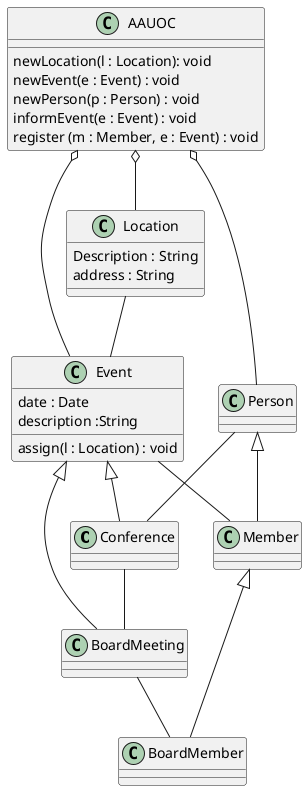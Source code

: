 @startuml


Conference -- BoardMeeting
Event <|-- Conference
Event <|-- BoardMeeting

Person <|-- Member
Member <|-- BoardMember

Person -- Conference
BoardMeeting -- BoardMember
Event -- Member
Location -- Event

AAUOC o-- Person
AAUOC o-- Event
AAUOC o-- Location

class AAUOC{
newLocation(l : Location): void
newEvent(e : Event) : void
newPerson(p : Person) : void
informEvent(e : Event) : void
register (m : Member, e : Event) : void
}

class Location{
Description : String
address : String
}

class Event{
date : Date
description :String
assign(l : Location) : void

}


@enduml